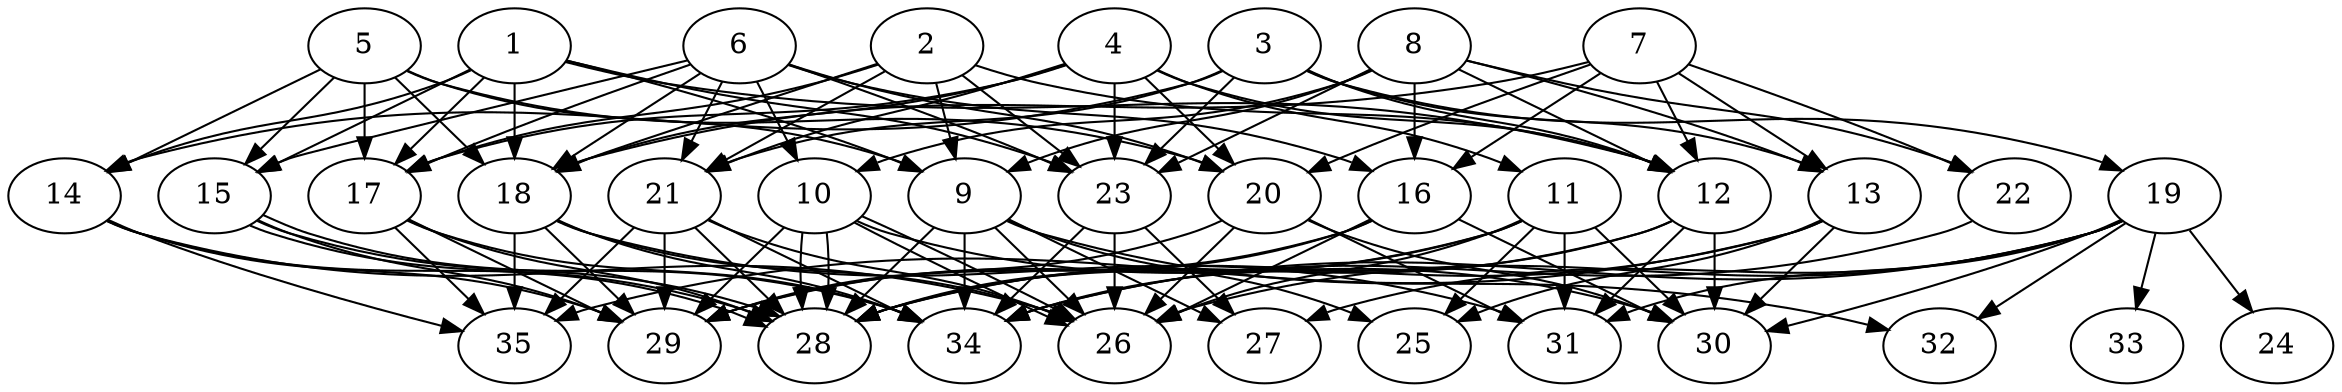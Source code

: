 // DAG automatically generated by daggen at Tue Aug  6 16:28:02 2019
// ./daggen --dot -n 35 --ccr 0.4 --fat 0.7 --regular 0.5 --density 0.8 --mindata 5242880 --maxdata 52428800 
digraph G {
  1 [size="70353920", alpha="0.07", expect_size="28141568"] 
  1 -> 9 [size ="28141568"]
  1 -> 12 [size ="28141568"]
  1 -> 14 [size ="28141568"]
  1 -> 15 [size ="28141568"]
  1 -> 17 [size ="28141568"]
  1 -> 18 [size ="28141568"]
  1 -> 23 [size ="28141568"]
  2 [size="35456000", alpha="0.07", expect_size="14182400"] 
  2 -> 9 [size ="14182400"]
  2 -> 12 [size ="14182400"]
  2 -> 17 [size ="14182400"]
  2 -> 18 [size ="14182400"]
  2 -> 21 [size ="14182400"]
  2 -> 23 [size ="14182400"]
  3 [size="72670720", alpha="0.17", expect_size="29068288"] 
  3 -> 12 [size ="29068288"]
  3 -> 13 [size ="29068288"]
  3 -> 14 [size ="29068288"]
  3 -> 19 [size ="29068288"]
  3 -> 21 [size ="29068288"]
  3 -> 23 [size ="29068288"]
  4 [size="112906240", alpha="0.18", expect_size="45162496"] 
  4 -> 11 [size ="45162496"]
  4 -> 12 [size ="45162496"]
  4 -> 17 [size ="45162496"]
  4 -> 18 [size ="45162496"]
  4 -> 20 [size ="45162496"]
  4 -> 21 [size ="45162496"]
  4 -> 23 [size ="45162496"]
  5 [size="116492800", alpha="0.09", expect_size="46597120"] 
  5 -> 9 [size ="46597120"]
  5 -> 14 [size ="46597120"]
  5 -> 15 [size ="46597120"]
  5 -> 17 [size ="46597120"]
  5 -> 18 [size ="46597120"]
  5 -> 20 [size ="46597120"]
  6 [size="128363520", alpha="0.16", expect_size="51345408"] 
  6 -> 10 [size ="51345408"]
  6 -> 15 [size ="51345408"]
  6 -> 16 [size ="51345408"]
  6 -> 17 [size ="51345408"]
  6 -> 18 [size ="51345408"]
  6 -> 20 [size ="51345408"]
  6 -> 21 [size ="51345408"]
  6 -> 23 [size ="51345408"]
  7 [size="32885760", alpha="0.18", expect_size="13154304"] 
  7 -> 12 [size ="13154304"]
  7 -> 13 [size ="13154304"]
  7 -> 16 [size ="13154304"]
  7 -> 18 [size ="13154304"]
  7 -> 20 [size ="13154304"]
  7 -> 22 [size ="13154304"]
  8 [size="35061760", alpha="0.08", expect_size="14024704"] 
  8 -> 9 [size ="14024704"]
  8 -> 10 [size ="14024704"]
  8 -> 12 [size ="14024704"]
  8 -> 13 [size ="14024704"]
  8 -> 16 [size ="14024704"]
  8 -> 22 [size ="14024704"]
  8 -> 23 [size ="14024704"]
  9 [size="52014080", alpha="0.18", expect_size="20805632"] 
  9 -> 25 [size ="20805632"]
  9 -> 26 [size ="20805632"]
  9 -> 27 [size ="20805632"]
  9 -> 28 [size ="20805632"]
  9 -> 32 [size ="20805632"]
  9 -> 34 [size ="20805632"]
  10 [size="112627200", alpha="0.13", expect_size="45050880"] 
  10 -> 26 [size ="45050880"]
  10 -> 26 [size ="45050880"]
  10 -> 28 [size ="45050880"]
  10 -> 28 [size ="45050880"]
  10 -> 29 [size ="45050880"]
  10 -> 30 [size ="45050880"]
  11 [size="105489920", alpha="0.10", expect_size="42195968"] 
  11 -> 25 [size ="42195968"]
  11 -> 26 [size ="42195968"]
  11 -> 28 [size ="42195968"]
  11 -> 29 [size ="42195968"]
  11 -> 30 [size ="42195968"]
  11 -> 31 [size ="42195968"]
  12 [size="26321920", alpha="0.18", expect_size="10528768"] 
  12 -> 28 [size ="10528768"]
  12 -> 30 [size ="10528768"]
  12 -> 31 [size ="10528768"]
  12 -> 34 [size ="10528768"]
  13 [size="69800960", alpha="0.11", expect_size="27920384"] 
  13 -> 25 [size ="27920384"]
  13 -> 28 [size ="27920384"]
  13 -> 30 [size ="27920384"]
  13 -> 35 [size ="27920384"]
  14 [size="54059520", alpha="0.19", expect_size="21623808"] 
  14 -> 26 [size ="21623808"]
  14 -> 28 [size ="21623808"]
  14 -> 29 [size ="21623808"]
  14 -> 35 [size ="21623808"]
  15 [size="44968960", alpha="0.00", expect_size="17987584"] 
  15 -> 28 [size ="17987584"]
  15 -> 28 [size ="17987584"]
  15 -> 29 [size ="17987584"]
  15 -> 34 [size ="17987584"]
  16 [size="100336640", alpha="0.03", expect_size="40134656"] 
  16 -> 26 [size ="40134656"]
  16 -> 28 [size ="40134656"]
  16 -> 29 [size ="40134656"]
  16 -> 30 [size ="40134656"]
  17 [size="76405760", alpha="0.13", expect_size="30562304"] 
  17 -> 28 [size ="30562304"]
  17 -> 29 [size ="30562304"]
  17 -> 34 [size ="30562304"]
  17 -> 35 [size ="30562304"]
  18 [size="65159680", alpha="0.19", expect_size="26063872"] 
  18 -> 26 [size ="26063872"]
  18 -> 29 [size ="26063872"]
  18 -> 31 [size ="26063872"]
  18 -> 34 [size ="26063872"]
  18 -> 35 [size ="26063872"]
  19 [size="111144960", alpha="0.16", expect_size="44457984"] 
  19 -> 24 [size ="44457984"]
  19 -> 26 [size ="44457984"]
  19 -> 27 [size ="44457984"]
  19 -> 30 [size ="44457984"]
  19 -> 31 [size ="44457984"]
  19 -> 32 [size ="44457984"]
  19 -> 33 [size ="44457984"]
  19 -> 34 [size ="44457984"]
  20 [size="98009600", alpha="0.17", expect_size="39203840"] 
  20 -> 26 [size ="39203840"]
  20 -> 29 [size ="39203840"]
  20 -> 30 [size ="39203840"]
  20 -> 31 [size ="39203840"]
  21 [size="57881600", alpha="0.08", expect_size="23152640"] 
  21 -> 26 [size ="23152640"]
  21 -> 28 [size ="23152640"]
  21 -> 29 [size ="23152640"]
  21 -> 34 [size ="23152640"]
  21 -> 35 [size ="23152640"]
  22 [size="114140160", alpha="0.03", expect_size="45656064"] 
  22 -> 34 [size ="45656064"]
  23 [size="99911680", alpha="0.08", expect_size="39964672"] 
  23 -> 26 [size ="39964672"]
  23 -> 27 [size ="39964672"]
  23 -> 34 [size ="39964672"]
  24 [size="46497280", alpha="0.10", expect_size="18598912"] 
  25 [size="40133120", alpha="0.10", expect_size="16053248"] 
  26 [size="42460160", alpha="0.09", expect_size="16984064"] 
  27 [size="61158400", alpha="0.11", expect_size="24463360"] 
  28 [size="17653760", alpha="0.17", expect_size="7061504"] 
  29 [size="13870080", alpha="0.10", expect_size="5548032"] 
  30 [size="107074560", alpha="0.19", expect_size="42829824"] 
  31 [size="90746880", alpha="0.05", expect_size="36298752"] 
  32 [size="22133760", alpha="0.12", expect_size="8853504"] 
  33 [size="41553920", alpha="0.09", expect_size="16621568"] 
  34 [size="90600960", alpha="0.13", expect_size="36240384"] 
  35 [size="33149440", alpha="0.03", expect_size="13259776"] 
}
